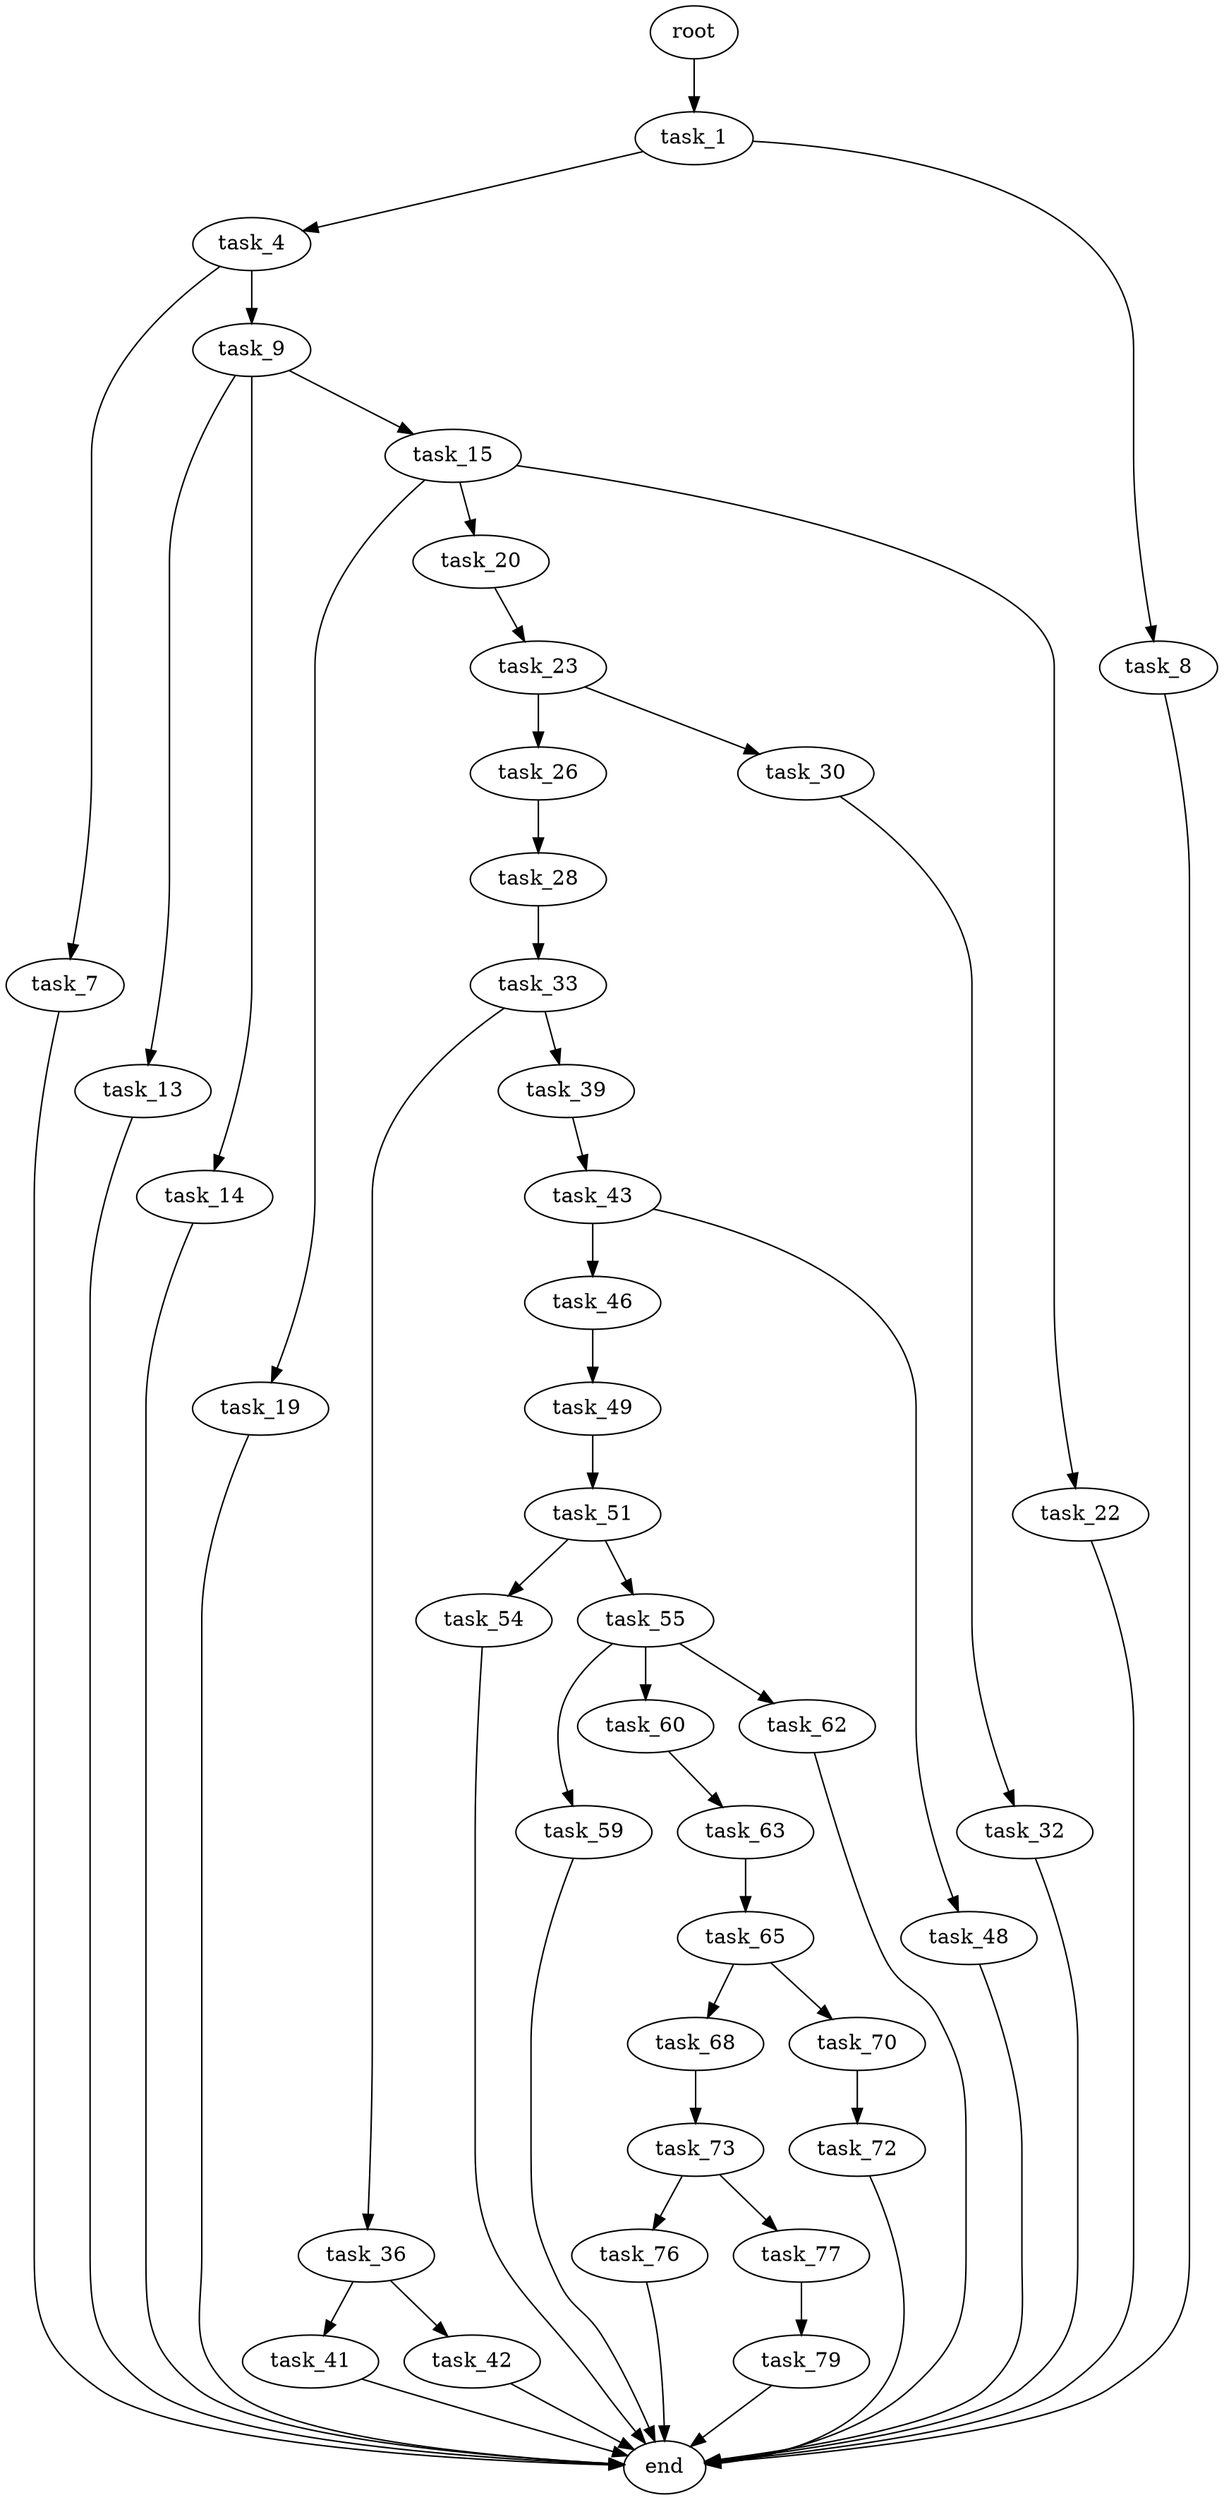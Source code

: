 digraph G {
  root [size="0.000000"];
  task_1 [size="113820887988.000000"];
  task_4 [size="1073741824000.000000"];
  task_8 [size="81687436714.000000"];
  task_7 [size="8589934592.000000"];
  task_9 [size="21502166168.000000"];
  end [size="0.000000"];
  task_13 [size="134217728000.000000"];
  task_14 [size="8589934592.000000"];
  task_15 [size="79886624688.000000"];
  task_19 [size="794241442504.000000"];
  task_20 [size="549755813888.000000"];
  task_22 [size="17196326269.000000"];
  task_23 [size="4441875388.000000"];
  task_26 [size="3603286293.000000"];
  task_30 [size="782757789696.000000"];
  task_28 [size="231928233984.000000"];
  task_33 [size="532973722405.000000"];
  task_32 [size="1533299013.000000"];
  task_36 [size="25729306866.000000"];
  task_39 [size="288004552347.000000"];
  task_41 [size="226434304881.000000"];
  task_42 [size="94922110662.000000"];
  task_43 [size="1273130670408.000000"];
  task_46 [size="43085442328.000000"];
  task_48 [size="782757789696.000000"];
  task_49 [size="65650075976.000000"];
  task_51 [size="7627143346.000000"];
  task_54 [size="837502558282.000000"];
  task_55 [size="11919366470.000000"];
  task_59 [size="4480165568.000000"];
  task_60 [size="440244167740.000000"];
  task_62 [size="5629511301.000000"];
  task_63 [size="68719476736.000000"];
  task_65 [size="257941702996.000000"];
  task_68 [size="257929182742.000000"];
  task_70 [size="43719176031.000000"];
  task_73 [size="8314060542.000000"];
  task_72 [size="34028555656.000000"];
  task_76 [size="669669212224.000000"];
  task_77 [size="231928233984.000000"];
  task_79 [size="268777815234.000000"];

  root -> task_1 [size="1.000000"];
  task_1 -> task_4 [size="134217728.000000"];
  task_1 -> task_8 [size="134217728.000000"];
  task_4 -> task_7 [size="838860800.000000"];
  task_4 -> task_9 [size="838860800.000000"];
  task_8 -> end [size="1.000000"];
  task_7 -> end [size="1.000000"];
  task_9 -> task_13 [size="411041792.000000"];
  task_9 -> task_14 [size="411041792.000000"];
  task_9 -> task_15 [size="411041792.000000"];
  task_13 -> end [size="1.000000"];
  task_14 -> end [size="1.000000"];
  task_15 -> task_19 [size="134217728.000000"];
  task_15 -> task_20 [size="134217728.000000"];
  task_15 -> task_22 [size="134217728.000000"];
  task_19 -> end [size="1.000000"];
  task_20 -> task_23 [size="536870912.000000"];
  task_22 -> end [size="1.000000"];
  task_23 -> task_26 [size="209715200.000000"];
  task_23 -> task_30 [size="209715200.000000"];
  task_26 -> task_28 [size="411041792.000000"];
  task_30 -> task_32 [size="679477248.000000"];
  task_28 -> task_33 [size="301989888.000000"];
  task_33 -> task_36 [size="679477248.000000"];
  task_33 -> task_39 [size="679477248.000000"];
  task_32 -> end [size="1.000000"];
  task_36 -> task_41 [size="536870912.000000"];
  task_36 -> task_42 [size="536870912.000000"];
  task_39 -> task_43 [size="301989888.000000"];
  task_41 -> end [size="1.000000"];
  task_42 -> end [size="1.000000"];
  task_43 -> task_46 [size="838860800.000000"];
  task_43 -> task_48 [size="838860800.000000"];
  task_46 -> task_49 [size="33554432.000000"];
  task_48 -> end [size="1.000000"];
  task_49 -> task_51 [size="209715200.000000"];
  task_51 -> task_54 [size="134217728.000000"];
  task_51 -> task_55 [size="134217728.000000"];
  task_54 -> end [size="1.000000"];
  task_55 -> task_59 [size="679477248.000000"];
  task_55 -> task_60 [size="679477248.000000"];
  task_55 -> task_62 [size="679477248.000000"];
  task_59 -> end [size="1.000000"];
  task_60 -> task_63 [size="536870912.000000"];
  task_62 -> end [size="1.000000"];
  task_63 -> task_65 [size="134217728.000000"];
  task_65 -> task_68 [size="301989888.000000"];
  task_65 -> task_70 [size="301989888.000000"];
  task_68 -> task_73 [size="838860800.000000"];
  task_70 -> task_72 [size="838860800.000000"];
  task_73 -> task_76 [size="536870912.000000"];
  task_73 -> task_77 [size="536870912.000000"];
  task_72 -> end [size="1.000000"];
  task_76 -> end [size="1.000000"];
  task_77 -> task_79 [size="301989888.000000"];
  task_79 -> end [size="1.000000"];
}
